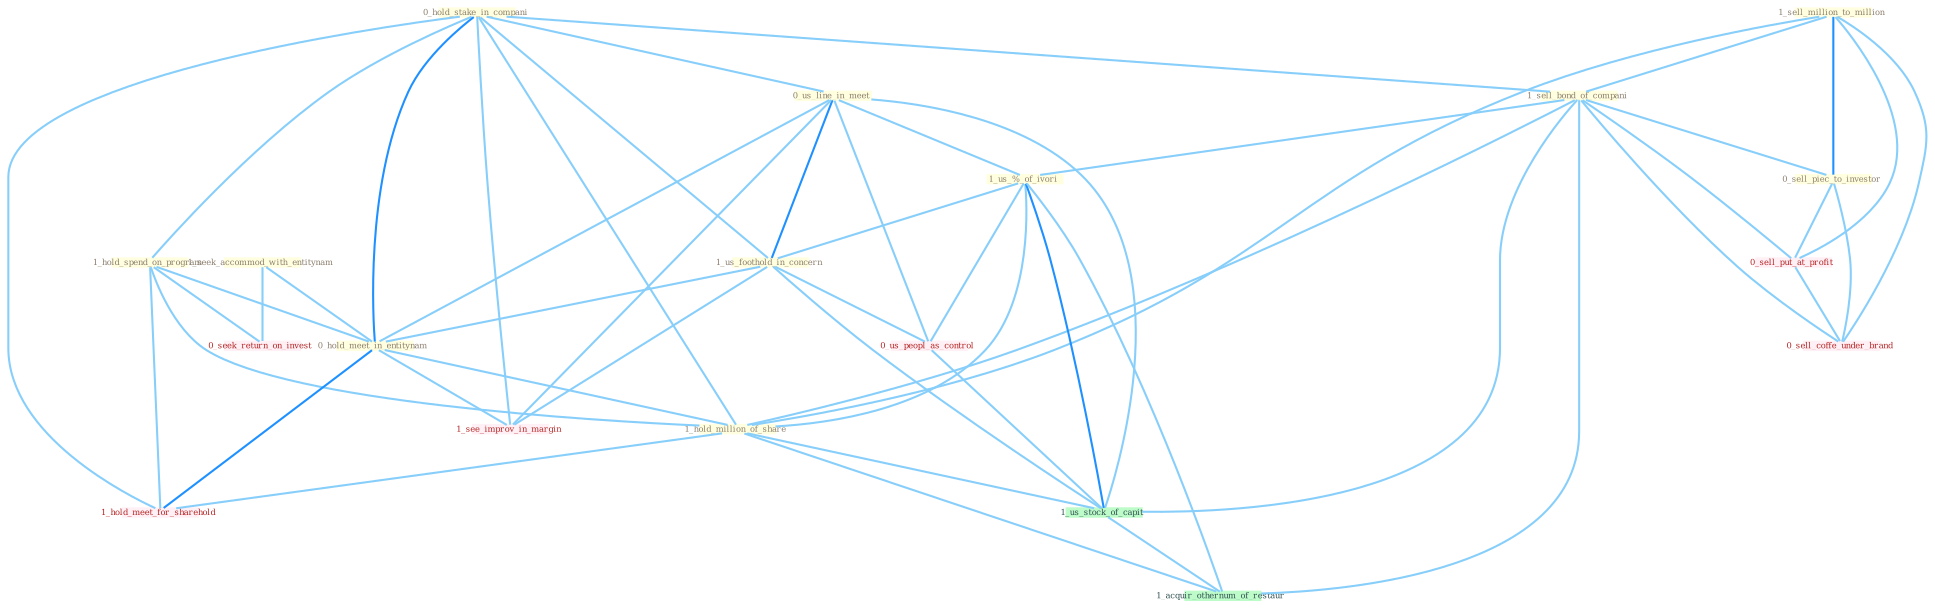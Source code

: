 Graph G{ 
    node
    [shape=polygon,style=filled,width=.5,height=.06,color="#BDFCC9",fixedsize=true,fontsize=4,
    fontcolor="#2f4f4f"];
    {node
    [color="#ffffe0", fontcolor="#8b7d6b"] "0_hold_stake_in_compani " "1_sell_million_to_million " "0_us_line_in_meet " "1_sell_bond_of_compani " "1_seek_accommod_with_entitynam " "0_sell_piec_to_investor " "1_us_%_of_ivori " "1_hold_spend_on_program " "1_us_foothold_in_concern " "0_hold_meet_in_entitynam " "1_hold_million_of_share "}
{node [color="#fff0f5", fontcolor="#b22222"] "0_us_peopl_as_control " "0_sell_put_at_profit " "0_seek_return_on_invest " "1_see_improv_in_margin " "0_sell_coffe_under_brand " "1_hold_meet_for_sharehold "}
edge [color="#B0E2FF"];

	"0_hold_stake_in_compani " -- "0_us_line_in_meet " [w="1", color="#87cefa" ];
	"0_hold_stake_in_compani " -- "1_sell_bond_of_compani " [w="1", color="#87cefa" ];
	"0_hold_stake_in_compani " -- "1_hold_spend_on_program " [w="1", color="#87cefa" ];
	"0_hold_stake_in_compani " -- "1_us_foothold_in_concern " [w="1", color="#87cefa" ];
	"0_hold_stake_in_compani " -- "0_hold_meet_in_entitynam " [w="2", color="#1e90ff" , len=0.8];
	"0_hold_stake_in_compani " -- "1_hold_million_of_share " [w="1", color="#87cefa" ];
	"0_hold_stake_in_compani " -- "1_see_improv_in_margin " [w="1", color="#87cefa" ];
	"0_hold_stake_in_compani " -- "1_hold_meet_for_sharehold " [w="1", color="#87cefa" ];
	"1_sell_million_to_million " -- "1_sell_bond_of_compani " [w="1", color="#87cefa" ];
	"1_sell_million_to_million " -- "0_sell_piec_to_investor " [w="2", color="#1e90ff" , len=0.8];
	"1_sell_million_to_million " -- "1_hold_million_of_share " [w="1", color="#87cefa" ];
	"1_sell_million_to_million " -- "0_sell_put_at_profit " [w="1", color="#87cefa" ];
	"1_sell_million_to_million " -- "0_sell_coffe_under_brand " [w="1", color="#87cefa" ];
	"0_us_line_in_meet " -- "1_us_%_of_ivori " [w="1", color="#87cefa" ];
	"0_us_line_in_meet " -- "1_us_foothold_in_concern " [w="2", color="#1e90ff" , len=0.8];
	"0_us_line_in_meet " -- "0_hold_meet_in_entitynam " [w="1", color="#87cefa" ];
	"0_us_line_in_meet " -- "0_us_peopl_as_control " [w="1", color="#87cefa" ];
	"0_us_line_in_meet " -- "1_us_stock_of_capit " [w="1", color="#87cefa" ];
	"0_us_line_in_meet " -- "1_see_improv_in_margin " [w="1", color="#87cefa" ];
	"1_sell_bond_of_compani " -- "0_sell_piec_to_investor " [w="1", color="#87cefa" ];
	"1_sell_bond_of_compani " -- "1_us_%_of_ivori " [w="1", color="#87cefa" ];
	"1_sell_bond_of_compani " -- "1_hold_million_of_share " [w="1", color="#87cefa" ];
	"1_sell_bond_of_compani " -- "0_sell_put_at_profit " [w="1", color="#87cefa" ];
	"1_sell_bond_of_compani " -- "1_us_stock_of_capit " [w="1", color="#87cefa" ];
	"1_sell_bond_of_compani " -- "0_sell_coffe_under_brand " [w="1", color="#87cefa" ];
	"1_sell_bond_of_compani " -- "1_acquir_othernum_of_restaur " [w="1", color="#87cefa" ];
	"1_seek_accommod_with_entitynam " -- "0_hold_meet_in_entitynam " [w="1", color="#87cefa" ];
	"1_seek_accommod_with_entitynam " -- "0_seek_return_on_invest " [w="1", color="#87cefa" ];
	"0_sell_piec_to_investor " -- "0_sell_put_at_profit " [w="1", color="#87cefa" ];
	"0_sell_piec_to_investor " -- "0_sell_coffe_under_brand " [w="1", color="#87cefa" ];
	"1_us_%_of_ivori " -- "1_us_foothold_in_concern " [w="1", color="#87cefa" ];
	"1_us_%_of_ivori " -- "1_hold_million_of_share " [w="1", color="#87cefa" ];
	"1_us_%_of_ivori " -- "0_us_peopl_as_control " [w="1", color="#87cefa" ];
	"1_us_%_of_ivori " -- "1_us_stock_of_capit " [w="2", color="#1e90ff" , len=0.8];
	"1_us_%_of_ivori " -- "1_acquir_othernum_of_restaur " [w="1", color="#87cefa" ];
	"1_hold_spend_on_program " -- "0_hold_meet_in_entitynam " [w="1", color="#87cefa" ];
	"1_hold_spend_on_program " -- "1_hold_million_of_share " [w="1", color="#87cefa" ];
	"1_hold_spend_on_program " -- "0_seek_return_on_invest " [w="1", color="#87cefa" ];
	"1_hold_spend_on_program " -- "1_hold_meet_for_sharehold " [w="1", color="#87cefa" ];
	"1_us_foothold_in_concern " -- "0_hold_meet_in_entitynam " [w="1", color="#87cefa" ];
	"1_us_foothold_in_concern " -- "0_us_peopl_as_control " [w="1", color="#87cefa" ];
	"1_us_foothold_in_concern " -- "1_us_stock_of_capit " [w="1", color="#87cefa" ];
	"1_us_foothold_in_concern " -- "1_see_improv_in_margin " [w="1", color="#87cefa" ];
	"0_hold_meet_in_entitynam " -- "1_hold_million_of_share " [w="1", color="#87cefa" ];
	"0_hold_meet_in_entitynam " -- "1_see_improv_in_margin " [w="1", color="#87cefa" ];
	"0_hold_meet_in_entitynam " -- "1_hold_meet_for_sharehold " [w="2", color="#1e90ff" , len=0.8];
	"1_hold_million_of_share " -- "1_us_stock_of_capit " [w="1", color="#87cefa" ];
	"1_hold_million_of_share " -- "1_hold_meet_for_sharehold " [w="1", color="#87cefa" ];
	"1_hold_million_of_share " -- "1_acquir_othernum_of_restaur " [w="1", color="#87cefa" ];
	"0_us_peopl_as_control " -- "1_us_stock_of_capit " [w="1", color="#87cefa" ];
	"0_sell_put_at_profit " -- "0_sell_coffe_under_brand " [w="1", color="#87cefa" ];
	"1_us_stock_of_capit " -- "1_acquir_othernum_of_restaur " [w="1", color="#87cefa" ];
}